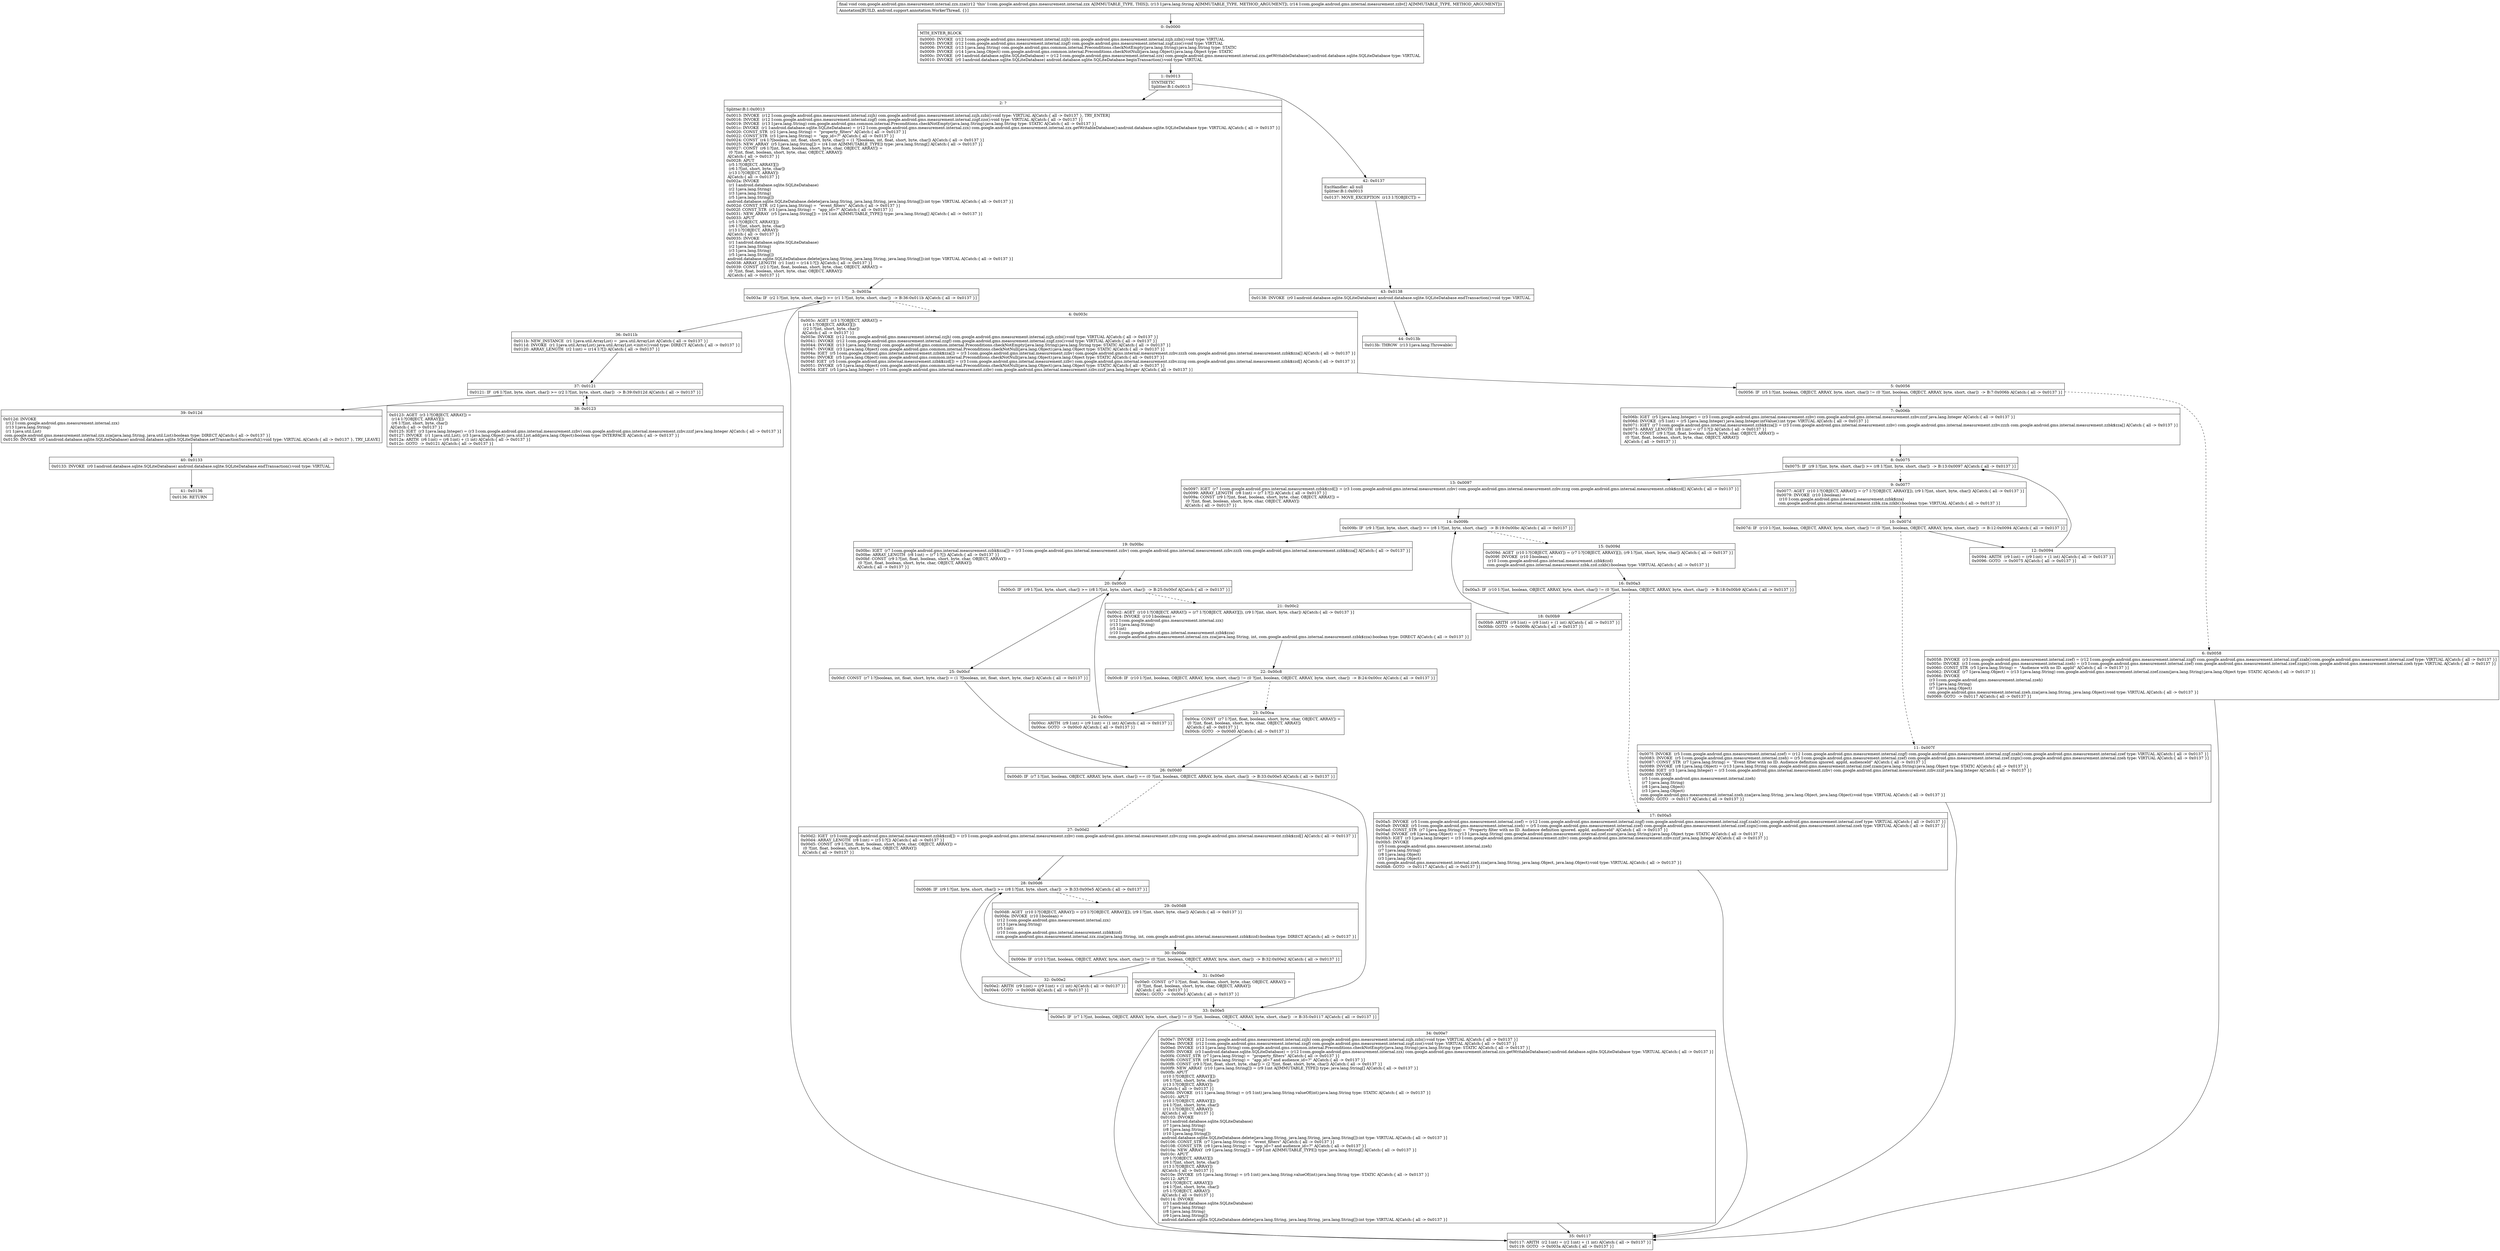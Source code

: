 digraph "CFG forcom.google.android.gms.measurement.internal.zzx.zza(Ljava\/lang\/String;[Lcom\/google\/android\/gms\/internal\/measurement\/zzbv;)V" {
Node_0 [shape=record,label="{0\:\ 0x0000|MTH_ENTER_BLOCK\l|0x0000: INVOKE  (r12 I:com.google.android.gms.measurement.internal.zzjh) com.google.android.gms.measurement.internal.zzjh.zzbi():void type: VIRTUAL \l0x0003: INVOKE  (r12 I:com.google.android.gms.measurement.internal.zzgf) com.google.android.gms.measurement.internal.zzgf.zzo():void type: VIRTUAL \l0x0006: INVOKE  (r13 I:java.lang.String) com.google.android.gms.common.internal.Preconditions.checkNotEmpty(java.lang.String):java.lang.String type: STATIC \l0x0009: INVOKE  (r14 I:java.lang.Object) com.google.android.gms.common.internal.Preconditions.checkNotNull(java.lang.Object):java.lang.Object type: STATIC \l0x000c: INVOKE  (r0 I:android.database.sqlite.SQLiteDatabase) = (r12 I:com.google.android.gms.measurement.internal.zzx) com.google.android.gms.measurement.internal.zzx.getWritableDatabase():android.database.sqlite.SQLiteDatabase type: VIRTUAL \l0x0010: INVOKE  (r0 I:android.database.sqlite.SQLiteDatabase) android.database.sqlite.SQLiteDatabase.beginTransaction():void type: VIRTUAL \l}"];
Node_1 [shape=record,label="{1\:\ 0x0013|SYNTHETIC\lSplitter:B:1:0x0013\l}"];
Node_2 [shape=record,label="{2\:\ ?|Splitter:B:1:0x0013\l|0x0013: INVOKE  (r12 I:com.google.android.gms.measurement.internal.zzjh) com.google.android.gms.measurement.internal.zzjh.zzbi():void type: VIRTUAL A[Catch:\{ all \-\> 0x0137 \}, TRY_ENTER]\l0x0016: INVOKE  (r12 I:com.google.android.gms.measurement.internal.zzgf) com.google.android.gms.measurement.internal.zzgf.zzo():void type: VIRTUAL A[Catch:\{ all \-\> 0x0137 \}]\l0x0019: INVOKE  (r13 I:java.lang.String) com.google.android.gms.common.internal.Preconditions.checkNotEmpty(java.lang.String):java.lang.String type: STATIC A[Catch:\{ all \-\> 0x0137 \}]\l0x001c: INVOKE  (r1 I:android.database.sqlite.SQLiteDatabase) = (r12 I:com.google.android.gms.measurement.internal.zzx) com.google.android.gms.measurement.internal.zzx.getWritableDatabase():android.database.sqlite.SQLiteDatabase type: VIRTUAL A[Catch:\{ all \-\> 0x0137 \}]\l0x0020: CONST_STR  (r2 I:java.lang.String) =  \"property_filters\" A[Catch:\{ all \-\> 0x0137 \}]\l0x0022: CONST_STR  (r3 I:java.lang.String) =  \"app_id=?\" A[Catch:\{ all \-\> 0x0137 \}]\l0x0024: CONST  (r4 I:?[boolean, int, float, short, byte, char]) = (1 ?[boolean, int, float, short, byte, char]) A[Catch:\{ all \-\> 0x0137 \}]\l0x0025: NEW_ARRAY  (r5 I:java.lang.String[]) = (r4 I:int A[IMMUTABLE_TYPE]) type: java.lang.String[] A[Catch:\{ all \-\> 0x0137 \}]\l0x0027: CONST  (r6 I:?[int, float, boolean, short, byte, char, OBJECT, ARRAY]) = \l  (0 ?[int, float, boolean, short, byte, char, OBJECT, ARRAY])\l A[Catch:\{ all \-\> 0x0137 \}]\l0x0028: APUT  \l  (r5 I:?[OBJECT, ARRAY][])\l  (r6 I:?[int, short, byte, char])\l  (r13 I:?[OBJECT, ARRAY])\l A[Catch:\{ all \-\> 0x0137 \}]\l0x002a: INVOKE  \l  (r1 I:android.database.sqlite.SQLiteDatabase)\l  (r2 I:java.lang.String)\l  (r3 I:java.lang.String)\l  (r5 I:java.lang.String[])\l android.database.sqlite.SQLiteDatabase.delete(java.lang.String, java.lang.String, java.lang.String[]):int type: VIRTUAL A[Catch:\{ all \-\> 0x0137 \}]\l0x002d: CONST_STR  (r2 I:java.lang.String) =  \"event_filters\" A[Catch:\{ all \-\> 0x0137 \}]\l0x002f: CONST_STR  (r3 I:java.lang.String) =  \"app_id=?\" A[Catch:\{ all \-\> 0x0137 \}]\l0x0031: NEW_ARRAY  (r5 I:java.lang.String[]) = (r4 I:int A[IMMUTABLE_TYPE]) type: java.lang.String[] A[Catch:\{ all \-\> 0x0137 \}]\l0x0033: APUT  \l  (r5 I:?[OBJECT, ARRAY][])\l  (r6 I:?[int, short, byte, char])\l  (r13 I:?[OBJECT, ARRAY])\l A[Catch:\{ all \-\> 0x0137 \}]\l0x0035: INVOKE  \l  (r1 I:android.database.sqlite.SQLiteDatabase)\l  (r2 I:java.lang.String)\l  (r3 I:java.lang.String)\l  (r5 I:java.lang.String[])\l android.database.sqlite.SQLiteDatabase.delete(java.lang.String, java.lang.String, java.lang.String[]):int type: VIRTUAL A[Catch:\{ all \-\> 0x0137 \}]\l0x0038: ARRAY_LENGTH  (r1 I:int) = (r14 I:?[]) A[Catch:\{ all \-\> 0x0137 \}]\l0x0039: CONST  (r2 I:?[int, float, boolean, short, byte, char, OBJECT, ARRAY]) = \l  (0 ?[int, float, boolean, short, byte, char, OBJECT, ARRAY])\l A[Catch:\{ all \-\> 0x0137 \}]\l}"];
Node_3 [shape=record,label="{3\:\ 0x003a|0x003a: IF  (r2 I:?[int, byte, short, char]) \>= (r1 I:?[int, byte, short, char])  \-\> B:36:0x011b A[Catch:\{ all \-\> 0x0137 \}]\l}"];
Node_4 [shape=record,label="{4\:\ 0x003c|0x003c: AGET  (r3 I:?[OBJECT, ARRAY]) = \l  (r14 I:?[OBJECT, ARRAY][])\l  (r2 I:?[int, short, byte, char])\l A[Catch:\{ all \-\> 0x0137 \}]\l0x003e: INVOKE  (r12 I:com.google.android.gms.measurement.internal.zzjh) com.google.android.gms.measurement.internal.zzjh.zzbi():void type: VIRTUAL A[Catch:\{ all \-\> 0x0137 \}]\l0x0041: INVOKE  (r12 I:com.google.android.gms.measurement.internal.zzgf) com.google.android.gms.measurement.internal.zzgf.zzo():void type: VIRTUAL A[Catch:\{ all \-\> 0x0137 \}]\l0x0044: INVOKE  (r13 I:java.lang.String) com.google.android.gms.common.internal.Preconditions.checkNotEmpty(java.lang.String):java.lang.String type: STATIC A[Catch:\{ all \-\> 0x0137 \}]\l0x0047: INVOKE  (r3 I:java.lang.Object) com.google.android.gms.common.internal.Preconditions.checkNotNull(java.lang.Object):java.lang.Object type: STATIC A[Catch:\{ all \-\> 0x0137 \}]\l0x004a: IGET  (r5 I:com.google.android.gms.internal.measurement.zzbk$zza[]) = (r3 I:com.google.android.gms.internal.measurement.zzbv) com.google.android.gms.internal.measurement.zzbv.zzzh com.google.android.gms.internal.measurement.zzbk$zza[] A[Catch:\{ all \-\> 0x0137 \}]\l0x004c: INVOKE  (r5 I:java.lang.Object) com.google.android.gms.common.internal.Preconditions.checkNotNull(java.lang.Object):java.lang.Object type: STATIC A[Catch:\{ all \-\> 0x0137 \}]\l0x004f: IGET  (r5 I:com.google.android.gms.internal.measurement.zzbk$zzd[]) = (r3 I:com.google.android.gms.internal.measurement.zzbv) com.google.android.gms.internal.measurement.zzbv.zzzg com.google.android.gms.internal.measurement.zzbk$zzd[] A[Catch:\{ all \-\> 0x0137 \}]\l0x0051: INVOKE  (r5 I:java.lang.Object) com.google.android.gms.common.internal.Preconditions.checkNotNull(java.lang.Object):java.lang.Object type: STATIC A[Catch:\{ all \-\> 0x0137 \}]\l0x0054: IGET  (r5 I:java.lang.Integer) = (r3 I:com.google.android.gms.internal.measurement.zzbv) com.google.android.gms.internal.measurement.zzbv.zzzf java.lang.Integer A[Catch:\{ all \-\> 0x0137 \}]\l}"];
Node_5 [shape=record,label="{5\:\ 0x0056|0x0056: IF  (r5 I:?[int, boolean, OBJECT, ARRAY, byte, short, char]) != (0 ?[int, boolean, OBJECT, ARRAY, byte, short, char])  \-\> B:7:0x006b A[Catch:\{ all \-\> 0x0137 \}]\l}"];
Node_6 [shape=record,label="{6\:\ 0x0058|0x0058: INVOKE  (r3 I:com.google.android.gms.measurement.internal.zzef) = (r12 I:com.google.android.gms.measurement.internal.zzgf) com.google.android.gms.measurement.internal.zzgf.zzab():com.google.android.gms.measurement.internal.zzef type: VIRTUAL A[Catch:\{ all \-\> 0x0137 \}]\l0x005c: INVOKE  (r3 I:com.google.android.gms.measurement.internal.zzeh) = (r3 I:com.google.android.gms.measurement.internal.zzef) com.google.android.gms.measurement.internal.zzef.zzgn():com.google.android.gms.measurement.internal.zzeh type: VIRTUAL A[Catch:\{ all \-\> 0x0137 \}]\l0x0060: CONST_STR  (r5 I:java.lang.String) =  \"Audience with no ID. appId\" A[Catch:\{ all \-\> 0x0137 \}]\l0x0062: INVOKE  (r7 I:java.lang.Object) = (r13 I:java.lang.String) com.google.android.gms.measurement.internal.zzef.zzam(java.lang.String):java.lang.Object type: STATIC A[Catch:\{ all \-\> 0x0137 \}]\l0x0066: INVOKE  \l  (r3 I:com.google.android.gms.measurement.internal.zzeh)\l  (r5 I:java.lang.String)\l  (r7 I:java.lang.Object)\l com.google.android.gms.measurement.internal.zzeh.zza(java.lang.String, java.lang.Object):void type: VIRTUAL A[Catch:\{ all \-\> 0x0137 \}]\l0x0069: GOTO  \-\> 0x0117 A[Catch:\{ all \-\> 0x0137 \}]\l}"];
Node_7 [shape=record,label="{7\:\ 0x006b|0x006b: IGET  (r5 I:java.lang.Integer) = (r3 I:com.google.android.gms.internal.measurement.zzbv) com.google.android.gms.internal.measurement.zzbv.zzzf java.lang.Integer A[Catch:\{ all \-\> 0x0137 \}]\l0x006d: INVOKE  (r5 I:int) = (r5 I:java.lang.Integer) java.lang.Integer.intValue():int type: VIRTUAL A[Catch:\{ all \-\> 0x0137 \}]\l0x0071: IGET  (r7 I:com.google.android.gms.internal.measurement.zzbk$zza[]) = (r3 I:com.google.android.gms.internal.measurement.zzbv) com.google.android.gms.internal.measurement.zzbv.zzzh com.google.android.gms.internal.measurement.zzbk$zza[] A[Catch:\{ all \-\> 0x0137 \}]\l0x0073: ARRAY_LENGTH  (r8 I:int) = (r7 I:?[]) A[Catch:\{ all \-\> 0x0137 \}]\l0x0074: CONST  (r9 I:?[int, float, boolean, short, byte, char, OBJECT, ARRAY]) = \l  (0 ?[int, float, boolean, short, byte, char, OBJECT, ARRAY])\l A[Catch:\{ all \-\> 0x0137 \}]\l}"];
Node_8 [shape=record,label="{8\:\ 0x0075|0x0075: IF  (r9 I:?[int, byte, short, char]) \>= (r8 I:?[int, byte, short, char])  \-\> B:13:0x0097 A[Catch:\{ all \-\> 0x0137 \}]\l}"];
Node_9 [shape=record,label="{9\:\ 0x0077|0x0077: AGET  (r10 I:?[OBJECT, ARRAY]) = (r7 I:?[OBJECT, ARRAY][]), (r9 I:?[int, short, byte, char]) A[Catch:\{ all \-\> 0x0137 \}]\l0x0079: INVOKE  (r10 I:boolean) = \l  (r10 I:com.google.android.gms.internal.measurement.zzbk$zza)\l com.google.android.gms.internal.measurement.zzbk.zza.zzkb():boolean type: VIRTUAL A[Catch:\{ all \-\> 0x0137 \}]\l}"];
Node_10 [shape=record,label="{10\:\ 0x007d|0x007d: IF  (r10 I:?[int, boolean, OBJECT, ARRAY, byte, short, char]) != (0 ?[int, boolean, OBJECT, ARRAY, byte, short, char])  \-\> B:12:0x0094 A[Catch:\{ all \-\> 0x0137 \}]\l}"];
Node_11 [shape=record,label="{11\:\ 0x007f|0x007f: INVOKE  (r5 I:com.google.android.gms.measurement.internal.zzef) = (r12 I:com.google.android.gms.measurement.internal.zzgf) com.google.android.gms.measurement.internal.zzgf.zzab():com.google.android.gms.measurement.internal.zzef type: VIRTUAL A[Catch:\{ all \-\> 0x0137 \}]\l0x0083: INVOKE  (r5 I:com.google.android.gms.measurement.internal.zzeh) = (r5 I:com.google.android.gms.measurement.internal.zzef) com.google.android.gms.measurement.internal.zzef.zzgn():com.google.android.gms.measurement.internal.zzeh type: VIRTUAL A[Catch:\{ all \-\> 0x0137 \}]\l0x0087: CONST_STR  (r7 I:java.lang.String) =  \"Event filter with no ID. Audience definition ignored. appId, audienceId\" A[Catch:\{ all \-\> 0x0137 \}]\l0x0089: INVOKE  (r8 I:java.lang.Object) = (r13 I:java.lang.String) com.google.android.gms.measurement.internal.zzef.zzam(java.lang.String):java.lang.Object type: STATIC A[Catch:\{ all \-\> 0x0137 \}]\l0x008d: IGET  (r3 I:java.lang.Integer) = (r3 I:com.google.android.gms.internal.measurement.zzbv) com.google.android.gms.internal.measurement.zzbv.zzzf java.lang.Integer A[Catch:\{ all \-\> 0x0137 \}]\l0x008f: INVOKE  \l  (r5 I:com.google.android.gms.measurement.internal.zzeh)\l  (r7 I:java.lang.String)\l  (r8 I:java.lang.Object)\l  (r3 I:java.lang.Object)\l com.google.android.gms.measurement.internal.zzeh.zza(java.lang.String, java.lang.Object, java.lang.Object):void type: VIRTUAL A[Catch:\{ all \-\> 0x0137 \}]\l0x0092: GOTO  \-\> 0x0117 A[Catch:\{ all \-\> 0x0137 \}]\l}"];
Node_12 [shape=record,label="{12\:\ 0x0094|0x0094: ARITH  (r9 I:int) = (r9 I:int) + (1 int) A[Catch:\{ all \-\> 0x0137 \}]\l0x0096: GOTO  \-\> 0x0075 A[Catch:\{ all \-\> 0x0137 \}]\l}"];
Node_13 [shape=record,label="{13\:\ 0x0097|0x0097: IGET  (r7 I:com.google.android.gms.internal.measurement.zzbk$zzd[]) = (r3 I:com.google.android.gms.internal.measurement.zzbv) com.google.android.gms.internal.measurement.zzbv.zzzg com.google.android.gms.internal.measurement.zzbk$zzd[] A[Catch:\{ all \-\> 0x0137 \}]\l0x0099: ARRAY_LENGTH  (r8 I:int) = (r7 I:?[]) A[Catch:\{ all \-\> 0x0137 \}]\l0x009a: CONST  (r9 I:?[int, float, boolean, short, byte, char, OBJECT, ARRAY]) = \l  (0 ?[int, float, boolean, short, byte, char, OBJECT, ARRAY])\l A[Catch:\{ all \-\> 0x0137 \}]\l}"];
Node_14 [shape=record,label="{14\:\ 0x009b|0x009b: IF  (r9 I:?[int, byte, short, char]) \>= (r8 I:?[int, byte, short, char])  \-\> B:19:0x00bc A[Catch:\{ all \-\> 0x0137 \}]\l}"];
Node_15 [shape=record,label="{15\:\ 0x009d|0x009d: AGET  (r10 I:?[OBJECT, ARRAY]) = (r7 I:?[OBJECT, ARRAY][]), (r9 I:?[int, short, byte, char]) A[Catch:\{ all \-\> 0x0137 \}]\l0x009f: INVOKE  (r10 I:boolean) = \l  (r10 I:com.google.android.gms.internal.measurement.zzbk$zzd)\l com.google.android.gms.internal.measurement.zzbk.zzd.zzkb():boolean type: VIRTUAL A[Catch:\{ all \-\> 0x0137 \}]\l}"];
Node_16 [shape=record,label="{16\:\ 0x00a3|0x00a3: IF  (r10 I:?[int, boolean, OBJECT, ARRAY, byte, short, char]) != (0 ?[int, boolean, OBJECT, ARRAY, byte, short, char])  \-\> B:18:0x00b9 A[Catch:\{ all \-\> 0x0137 \}]\l}"];
Node_17 [shape=record,label="{17\:\ 0x00a5|0x00a5: INVOKE  (r5 I:com.google.android.gms.measurement.internal.zzef) = (r12 I:com.google.android.gms.measurement.internal.zzgf) com.google.android.gms.measurement.internal.zzgf.zzab():com.google.android.gms.measurement.internal.zzef type: VIRTUAL A[Catch:\{ all \-\> 0x0137 \}]\l0x00a9: INVOKE  (r5 I:com.google.android.gms.measurement.internal.zzeh) = (r5 I:com.google.android.gms.measurement.internal.zzef) com.google.android.gms.measurement.internal.zzef.zzgn():com.google.android.gms.measurement.internal.zzeh type: VIRTUAL A[Catch:\{ all \-\> 0x0137 \}]\l0x00ad: CONST_STR  (r7 I:java.lang.String) =  \"Property filter with no ID. Audience definition ignored. appId, audienceId\" A[Catch:\{ all \-\> 0x0137 \}]\l0x00af: INVOKE  (r8 I:java.lang.Object) = (r13 I:java.lang.String) com.google.android.gms.measurement.internal.zzef.zzam(java.lang.String):java.lang.Object type: STATIC A[Catch:\{ all \-\> 0x0137 \}]\l0x00b3: IGET  (r3 I:java.lang.Integer) = (r3 I:com.google.android.gms.internal.measurement.zzbv) com.google.android.gms.internal.measurement.zzbv.zzzf java.lang.Integer A[Catch:\{ all \-\> 0x0137 \}]\l0x00b5: INVOKE  \l  (r5 I:com.google.android.gms.measurement.internal.zzeh)\l  (r7 I:java.lang.String)\l  (r8 I:java.lang.Object)\l  (r3 I:java.lang.Object)\l com.google.android.gms.measurement.internal.zzeh.zza(java.lang.String, java.lang.Object, java.lang.Object):void type: VIRTUAL A[Catch:\{ all \-\> 0x0137 \}]\l0x00b8: GOTO  \-\> 0x0117 A[Catch:\{ all \-\> 0x0137 \}]\l}"];
Node_18 [shape=record,label="{18\:\ 0x00b9|0x00b9: ARITH  (r9 I:int) = (r9 I:int) + (1 int) A[Catch:\{ all \-\> 0x0137 \}]\l0x00bb: GOTO  \-\> 0x009b A[Catch:\{ all \-\> 0x0137 \}]\l}"];
Node_19 [shape=record,label="{19\:\ 0x00bc|0x00bc: IGET  (r7 I:com.google.android.gms.internal.measurement.zzbk$zza[]) = (r3 I:com.google.android.gms.internal.measurement.zzbv) com.google.android.gms.internal.measurement.zzbv.zzzh com.google.android.gms.internal.measurement.zzbk$zza[] A[Catch:\{ all \-\> 0x0137 \}]\l0x00be: ARRAY_LENGTH  (r8 I:int) = (r7 I:?[]) A[Catch:\{ all \-\> 0x0137 \}]\l0x00bf: CONST  (r9 I:?[int, float, boolean, short, byte, char, OBJECT, ARRAY]) = \l  (0 ?[int, float, boolean, short, byte, char, OBJECT, ARRAY])\l A[Catch:\{ all \-\> 0x0137 \}]\l}"];
Node_20 [shape=record,label="{20\:\ 0x00c0|0x00c0: IF  (r9 I:?[int, byte, short, char]) \>= (r8 I:?[int, byte, short, char])  \-\> B:25:0x00cf A[Catch:\{ all \-\> 0x0137 \}]\l}"];
Node_21 [shape=record,label="{21\:\ 0x00c2|0x00c2: AGET  (r10 I:?[OBJECT, ARRAY]) = (r7 I:?[OBJECT, ARRAY][]), (r9 I:?[int, short, byte, char]) A[Catch:\{ all \-\> 0x0137 \}]\l0x00c4: INVOKE  (r10 I:boolean) = \l  (r12 I:com.google.android.gms.measurement.internal.zzx)\l  (r13 I:java.lang.String)\l  (r5 I:int)\l  (r10 I:com.google.android.gms.internal.measurement.zzbk$zza)\l com.google.android.gms.measurement.internal.zzx.zza(java.lang.String, int, com.google.android.gms.internal.measurement.zzbk$zza):boolean type: DIRECT A[Catch:\{ all \-\> 0x0137 \}]\l}"];
Node_22 [shape=record,label="{22\:\ 0x00c8|0x00c8: IF  (r10 I:?[int, boolean, OBJECT, ARRAY, byte, short, char]) != (0 ?[int, boolean, OBJECT, ARRAY, byte, short, char])  \-\> B:24:0x00cc A[Catch:\{ all \-\> 0x0137 \}]\l}"];
Node_23 [shape=record,label="{23\:\ 0x00ca|0x00ca: CONST  (r7 I:?[int, float, boolean, short, byte, char, OBJECT, ARRAY]) = \l  (0 ?[int, float, boolean, short, byte, char, OBJECT, ARRAY])\l A[Catch:\{ all \-\> 0x0137 \}]\l0x00cb: GOTO  \-\> 0x00d0 A[Catch:\{ all \-\> 0x0137 \}]\l}"];
Node_24 [shape=record,label="{24\:\ 0x00cc|0x00cc: ARITH  (r9 I:int) = (r9 I:int) + (1 int) A[Catch:\{ all \-\> 0x0137 \}]\l0x00ce: GOTO  \-\> 0x00c0 A[Catch:\{ all \-\> 0x0137 \}]\l}"];
Node_25 [shape=record,label="{25\:\ 0x00cf|0x00cf: CONST  (r7 I:?[boolean, int, float, short, byte, char]) = (1 ?[boolean, int, float, short, byte, char]) A[Catch:\{ all \-\> 0x0137 \}]\l}"];
Node_26 [shape=record,label="{26\:\ 0x00d0|0x00d0: IF  (r7 I:?[int, boolean, OBJECT, ARRAY, byte, short, char]) == (0 ?[int, boolean, OBJECT, ARRAY, byte, short, char])  \-\> B:33:0x00e5 A[Catch:\{ all \-\> 0x0137 \}]\l}"];
Node_27 [shape=record,label="{27\:\ 0x00d2|0x00d2: IGET  (r3 I:com.google.android.gms.internal.measurement.zzbk$zzd[]) = (r3 I:com.google.android.gms.internal.measurement.zzbv) com.google.android.gms.internal.measurement.zzbv.zzzg com.google.android.gms.internal.measurement.zzbk$zzd[] A[Catch:\{ all \-\> 0x0137 \}]\l0x00d4: ARRAY_LENGTH  (r8 I:int) = (r3 I:?[]) A[Catch:\{ all \-\> 0x0137 \}]\l0x00d5: CONST  (r9 I:?[int, float, boolean, short, byte, char, OBJECT, ARRAY]) = \l  (0 ?[int, float, boolean, short, byte, char, OBJECT, ARRAY])\l A[Catch:\{ all \-\> 0x0137 \}]\l}"];
Node_28 [shape=record,label="{28\:\ 0x00d6|0x00d6: IF  (r9 I:?[int, byte, short, char]) \>= (r8 I:?[int, byte, short, char])  \-\> B:33:0x00e5 A[Catch:\{ all \-\> 0x0137 \}]\l}"];
Node_29 [shape=record,label="{29\:\ 0x00d8|0x00d8: AGET  (r10 I:?[OBJECT, ARRAY]) = (r3 I:?[OBJECT, ARRAY][]), (r9 I:?[int, short, byte, char]) A[Catch:\{ all \-\> 0x0137 \}]\l0x00da: INVOKE  (r10 I:boolean) = \l  (r12 I:com.google.android.gms.measurement.internal.zzx)\l  (r13 I:java.lang.String)\l  (r5 I:int)\l  (r10 I:com.google.android.gms.internal.measurement.zzbk$zzd)\l com.google.android.gms.measurement.internal.zzx.zza(java.lang.String, int, com.google.android.gms.internal.measurement.zzbk$zzd):boolean type: DIRECT A[Catch:\{ all \-\> 0x0137 \}]\l}"];
Node_30 [shape=record,label="{30\:\ 0x00de|0x00de: IF  (r10 I:?[int, boolean, OBJECT, ARRAY, byte, short, char]) != (0 ?[int, boolean, OBJECT, ARRAY, byte, short, char])  \-\> B:32:0x00e2 A[Catch:\{ all \-\> 0x0137 \}]\l}"];
Node_31 [shape=record,label="{31\:\ 0x00e0|0x00e0: CONST  (r7 I:?[int, float, boolean, short, byte, char, OBJECT, ARRAY]) = \l  (0 ?[int, float, boolean, short, byte, char, OBJECT, ARRAY])\l A[Catch:\{ all \-\> 0x0137 \}]\l0x00e1: GOTO  \-\> 0x00e5 A[Catch:\{ all \-\> 0x0137 \}]\l}"];
Node_32 [shape=record,label="{32\:\ 0x00e2|0x00e2: ARITH  (r9 I:int) = (r9 I:int) + (1 int) A[Catch:\{ all \-\> 0x0137 \}]\l0x00e4: GOTO  \-\> 0x00d6 A[Catch:\{ all \-\> 0x0137 \}]\l}"];
Node_33 [shape=record,label="{33\:\ 0x00e5|0x00e5: IF  (r7 I:?[int, boolean, OBJECT, ARRAY, byte, short, char]) != (0 ?[int, boolean, OBJECT, ARRAY, byte, short, char])  \-\> B:35:0x0117 A[Catch:\{ all \-\> 0x0137 \}]\l}"];
Node_34 [shape=record,label="{34\:\ 0x00e7|0x00e7: INVOKE  (r12 I:com.google.android.gms.measurement.internal.zzjh) com.google.android.gms.measurement.internal.zzjh.zzbi():void type: VIRTUAL A[Catch:\{ all \-\> 0x0137 \}]\l0x00ea: INVOKE  (r12 I:com.google.android.gms.measurement.internal.zzgf) com.google.android.gms.measurement.internal.zzgf.zzo():void type: VIRTUAL A[Catch:\{ all \-\> 0x0137 \}]\l0x00ed: INVOKE  (r13 I:java.lang.String) com.google.android.gms.common.internal.Preconditions.checkNotEmpty(java.lang.String):java.lang.String type: STATIC A[Catch:\{ all \-\> 0x0137 \}]\l0x00f0: INVOKE  (r3 I:android.database.sqlite.SQLiteDatabase) = (r12 I:com.google.android.gms.measurement.internal.zzx) com.google.android.gms.measurement.internal.zzx.getWritableDatabase():android.database.sqlite.SQLiteDatabase type: VIRTUAL A[Catch:\{ all \-\> 0x0137 \}]\l0x00f4: CONST_STR  (r7 I:java.lang.String) =  \"property_filters\" A[Catch:\{ all \-\> 0x0137 \}]\l0x00f6: CONST_STR  (r8 I:java.lang.String) =  \"app_id=? and audience_id=?\" A[Catch:\{ all \-\> 0x0137 \}]\l0x00f8: CONST  (r9 I:?[int, float, short, byte, char]) = (2 ?[int, float, short, byte, char]) A[Catch:\{ all \-\> 0x0137 \}]\l0x00f9: NEW_ARRAY  (r10 I:java.lang.String[]) = (r9 I:int A[IMMUTABLE_TYPE]) type: java.lang.String[] A[Catch:\{ all \-\> 0x0137 \}]\l0x00fb: APUT  \l  (r10 I:?[OBJECT, ARRAY][])\l  (r6 I:?[int, short, byte, char])\l  (r13 I:?[OBJECT, ARRAY])\l A[Catch:\{ all \-\> 0x0137 \}]\l0x00fd: INVOKE  (r11 I:java.lang.String) = (r5 I:int) java.lang.String.valueOf(int):java.lang.String type: STATIC A[Catch:\{ all \-\> 0x0137 \}]\l0x0101: APUT  \l  (r10 I:?[OBJECT, ARRAY][])\l  (r4 I:?[int, short, byte, char])\l  (r11 I:?[OBJECT, ARRAY])\l A[Catch:\{ all \-\> 0x0137 \}]\l0x0103: INVOKE  \l  (r3 I:android.database.sqlite.SQLiteDatabase)\l  (r7 I:java.lang.String)\l  (r8 I:java.lang.String)\l  (r10 I:java.lang.String[])\l android.database.sqlite.SQLiteDatabase.delete(java.lang.String, java.lang.String, java.lang.String[]):int type: VIRTUAL A[Catch:\{ all \-\> 0x0137 \}]\l0x0106: CONST_STR  (r7 I:java.lang.String) =  \"event_filters\" A[Catch:\{ all \-\> 0x0137 \}]\l0x0108: CONST_STR  (r8 I:java.lang.String) =  \"app_id=? and audience_id=?\" A[Catch:\{ all \-\> 0x0137 \}]\l0x010a: NEW_ARRAY  (r9 I:java.lang.String[]) = (r9 I:int A[IMMUTABLE_TYPE]) type: java.lang.String[] A[Catch:\{ all \-\> 0x0137 \}]\l0x010c: APUT  \l  (r9 I:?[OBJECT, ARRAY][])\l  (r6 I:?[int, short, byte, char])\l  (r13 I:?[OBJECT, ARRAY])\l A[Catch:\{ all \-\> 0x0137 \}]\l0x010e: INVOKE  (r5 I:java.lang.String) = (r5 I:int) java.lang.String.valueOf(int):java.lang.String type: STATIC A[Catch:\{ all \-\> 0x0137 \}]\l0x0112: APUT  \l  (r9 I:?[OBJECT, ARRAY][])\l  (r4 I:?[int, short, byte, char])\l  (r5 I:?[OBJECT, ARRAY])\l A[Catch:\{ all \-\> 0x0137 \}]\l0x0114: INVOKE  \l  (r3 I:android.database.sqlite.SQLiteDatabase)\l  (r7 I:java.lang.String)\l  (r8 I:java.lang.String)\l  (r9 I:java.lang.String[])\l android.database.sqlite.SQLiteDatabase.delete(java.lang.String, java.lang.String, java.lang.String[]):int type: VIRTUAL A[Catch:\{ all \-\> 0x0137 \}]\l}"];
Node_35 [shape=record,label="{35\:\ 0x0117|0x0117: ARITH  (r2 I:int) = (r2 I:int) + (1 int) A[Catch:\{ all \-\> 0x0137 \}]\l0x0119: GOTO  \-\> 0x003a A[Catch:\{ all \-\> 0x0137 \}]\l}"];
Node_36 [shape=record,label="{36\:\ 0x011b|0x011b: NEW_INSTANCE  (r1 I:java.util.ArrayList) =  java.util.ArrayList A[Catch:\{ all \-\> 0x0137 \}]\l0x011d: INVOKE  (r1 I:java.util.ArrayList) java.util.ArrayList.\<init\>():void type: DIRECT A[Catch:\{ all \-\> 0x0137 \}]\l0x0120: ARRAY_LENGTH  (r2 I:int) = (r14 I:?[]) A[Catch:\{ all \-\> 0x0137 \}]\l}"];
Node_37 [shape=record,label="{37\:\ 0x0121|0x0121: IF  (r6 I:?[int, byte, short, char]) \>= (r2 I:?[int, byte, short, char])  \-\> B:39:0x012d A[Catch:\{ all \-\> 0x0137 \}]\l}"];
Node_38 [shape=record,label="{38\:\ 0x0123|0x0123: AGET  (r3 I:?[OBJECT, ARRAY]) = \l  (r14 I:?[OBJECT, ARRAY][])\l  (r6 I:?[int, short, byte, char])\l A[Catch:\{ all \-\> 0x0137 \}]\l0x0125: IGET  (r3 I:java.lang.Integer) = (r3 I:com.google.android.gms.internal.measurement.zzbv) com.google.android.gms.internal.measurement.zzbv.zzzf java.lang.Integer A[Catch:\{ all \-\> 0x0137 \}]\l0x0127: INVOKE  (r1 I:java.util.List), (r3 I:java.lang.Object) java.util.List.add(java.lang.Object):boolean type: INTERFACE A[Catch:\{ all \-\> 0x0137 \}]\l0x012a: ARITH  (r6 I:int) = (r6 I:int) + (1 int) A[Catch:\{ all \-\> 0x0137 \}]\l0x012c: GOTO  \-\> 0x0121 A[Catch:\{ all \-\> 0x0137 \}]\l}"];
Node_39 [shape=record,label="{39\:\ 0x012d|0x012d: INVOKE  \l  (r12 I:com.google.android.gms.measurement.internal.zzx)\l  (r13 I:java.lang.String)\l  (r1 I:java.util.List)\l com.google.android.gms.measurement.internal.zzx.zza(java.lang.String, java.util.List):boolean type: DIRECT A[Catch:\{ all \-\> 0x0137 \}]\l0x0130: INVOKE  (r0 I:android.database.sqlite.SQLiteDatabase) android.database.sqlite.SQLiteDatabase.setTransactionSuccessful():void type: VIRTUAL A[Catch:\{ all \-\> 0x0137 \}, TRY_LEAVE]\l}"];
Node_40 [shape=record,label="{40\:\ 0x0133|0x0133: INVOKE  (r0 I:android.database.sqlite.SQLiteDatabase) android.database.sqlite.SQLiteDatabase.endTransaction():void type: VIRTUAL \l}"];
Node_41 [shape=record,label="{41\:\ 0x0136|0x0136: RETURN   \l}"];
Node_42 [shape=record,label="{42\:\ 0x0137|ExcHandler: all null\lSplitter:B:1:0x0013\l|0x0137: MOVE_EXCEPTION  (r13 I:?[OBJECT]) =  \l}"];
Node_43 [shape=record,label="{43\:\ 0x0138|0x0138: INVOKE  (r0 I:android.database.sqlite.SQLiteDatabase) android.database.sqlite.SQLiteDatabase.endTransaction():void type: VIRTUAL \l}"];
Node_44 [shape=record,label="{44\:\ 0x013b|0x013b: THROW  (r13 I:java.lang.Throwable) \l}"];
MethodNode[shape=record,label="{final void com.google.android.gms.measurement.internal.zzx.zza((r12 'this' I:com.google.android.gms.measurement.internal.zzx A[IMMUTABLE_TYPE, THIS]), (r13 I:java.lang.String A[IMMUTABLE_TYPE, METHOD_ARGUMENT]), (r14 I:com.google.android.gms.internal.measurement.zzbv[] A[IMMUTABLE_TYPE, METHOD_ARGUMENT]))  | Annotation[BUILD, android.support.annotation.WorkerThread, \{\}]\l}"];
MethodNode -> Node_0;
Node_0 -> Node_1;
Node_1 -> Node_2;
Node_1 -> Node_42;
Node_2 -> Node_3;
Node_3 -> Node_4[style=dashed];
Node_3 -> Node_36;
Node_4 -> Node_5;
Node_5 -> Node_6[style=dashed];
Node_5 -> Node_7;
Node_6 -> Node_35;
Node_7 -> Node_8;
Node_8 -> Node_9[style=dashed];
Node_8 -> Node_13;
Node_9 -> Node_10;
Node_10 -> Node_11[style=dashed];
Node_10 -> Node_12;
Node_11 -> Node_35;
Node_12 -> Node_8;
Node_13 -> Node_14;
Node_14 -> Node_15[style=dashed];
Node_14 -> Node_19;
Node_15 -> Node_16;
Node_16 -> Node_17[style=dashed];
Node_16 -> Node_18;
Node_17 -> Node_35;
Node_18 -> Node_14;
Node_19 -> Node_20;
Node_20 -> Node_21[style=dashed];
Node_20 -> Node_25;
Node_21 -> Node_22;
Node_22 -> Node_23[style=dashed];
Node_22 -> Node_24;
Node_23 -> Node_26;
Node_24 -> Node_20;
Node_25 -> Node_26;
Node_26 -> Node_27[style=dashed];
Node_26 -> Node_33;
Node_27 -> Node_28;
Node_28 -> Node_29[style=dashed];
Node_28 -> Node_33;
Node_29 -> Node_30;
Node_30 -> Node_31[style=dashed];
Node_30 -> Node_32;
Node_31 -> Node_33;
Node_32 -> Node_28;
Node_33 -> Node_34[style=dashed];
Node_33 -> Node_35;
Node_34 -> Node_35;
Node_35 -> Node_3;
Node_36 -> Node_37;
Node_37 -> Node_38[style=dashed];
Node_37 -> Node_39;
Node_38 -> Node_37;
Node_39 -> Node_40;
Node_40 -> Node_41;
Node_42 -> Node_43;
Node_43 -> Node_44;
}


